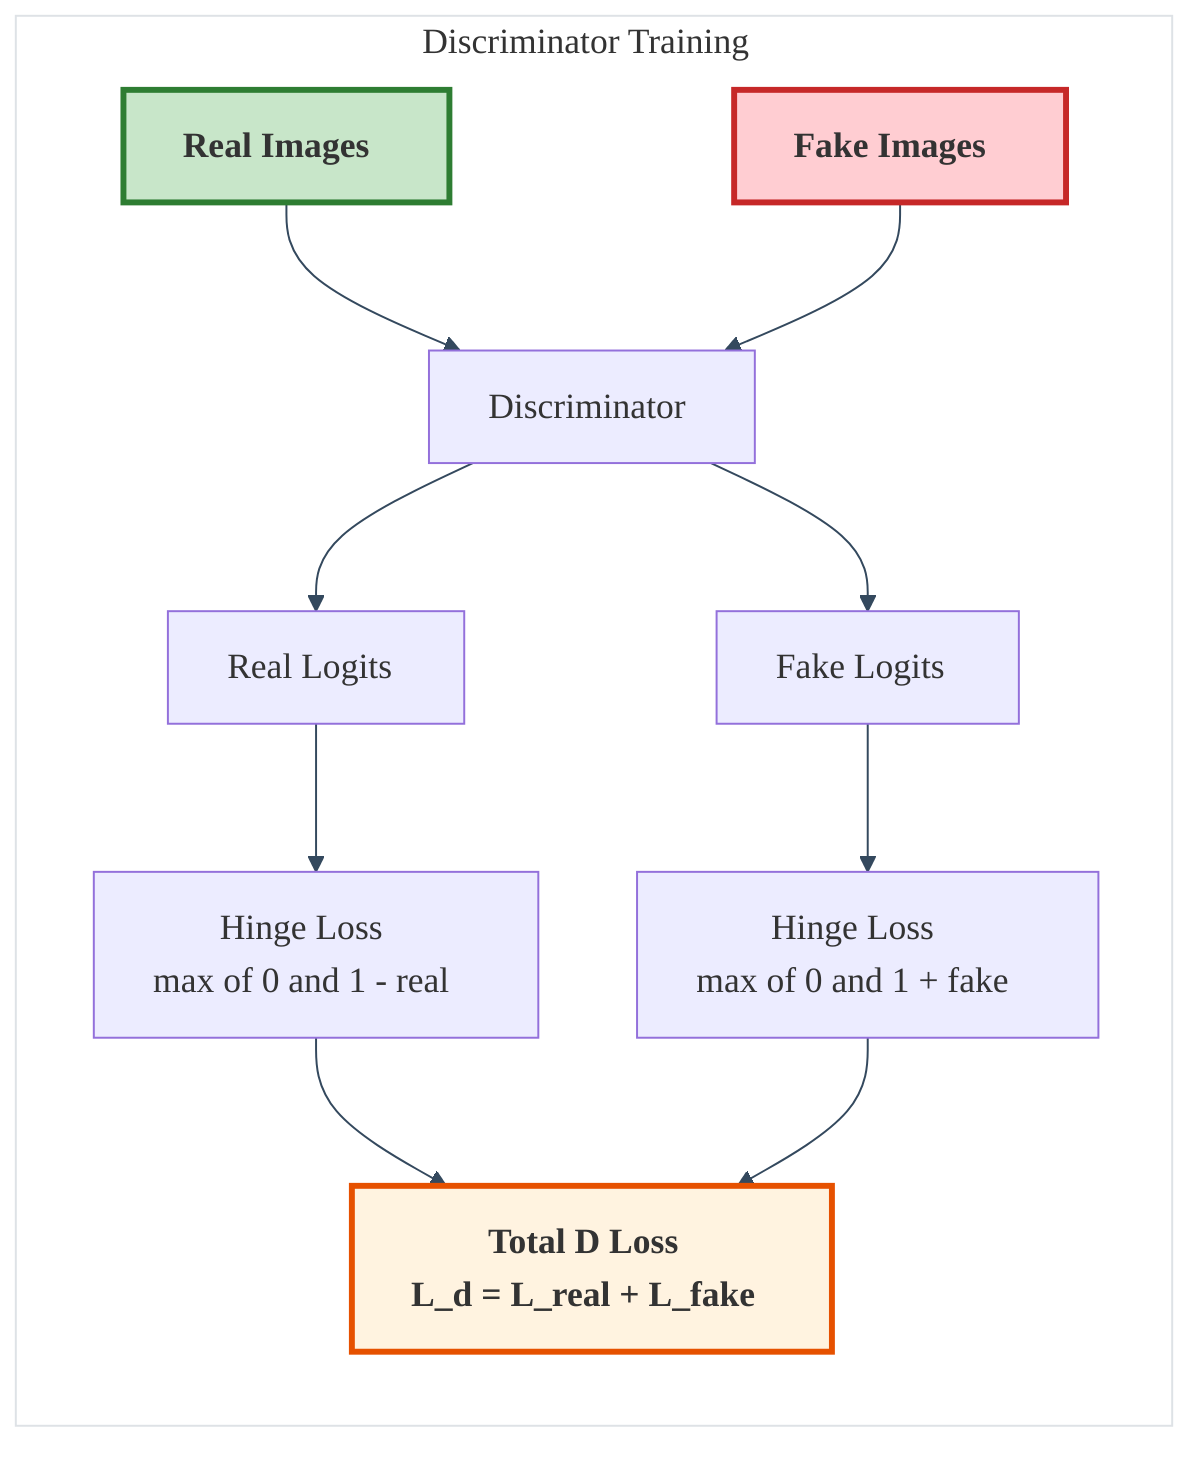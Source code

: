 %%{
  init: {
    'theme': 'default',
    'themeVariables': {
      'primaryColor': '#ff6b6b',
      'primaryTextColor': '#2c3e50',
      'primaryBorderColor': '#3498db',
      'lineColor': '#34495e',
      'secondaryColor': '#f8f9fa',
      'tertiaryColor': '#e9ecef',
      'clusterBkg': '#ffffff',
      'clusterBorder': '#dee2e6',
      'fontSize': '18px',
      'fontFamily': 'Arial, sans-serif'
    }
  }
}%%

graph LR
    subgraph "Discriminator Training"
        A[Real Images] --> B[Discriminator]
        C[Fake Images] --> B
        B --> D[Real Logits]
        B --> E[Fake Logits]
        D --> F[Hinge Loss<br/>max of 0 and 1 - real]
        E --> G[Hinge Loss<br/>max of 0 and 1 + fake]
        F --> H[Total D Loss<br/>L_d = L_real + L_fake]
        G --> H
    end
    
    style A fill:#c8e6c9,stroke:#2e7d32,stroke-width:3px,font-weight:bold
    style C fill:#ffcdd2,stroke:#c62828,stroke-width:3px,font-weight:bold
    style H fill:#fff3e0,stroke:#e65100,stroke-width:3px,font-weight:bold